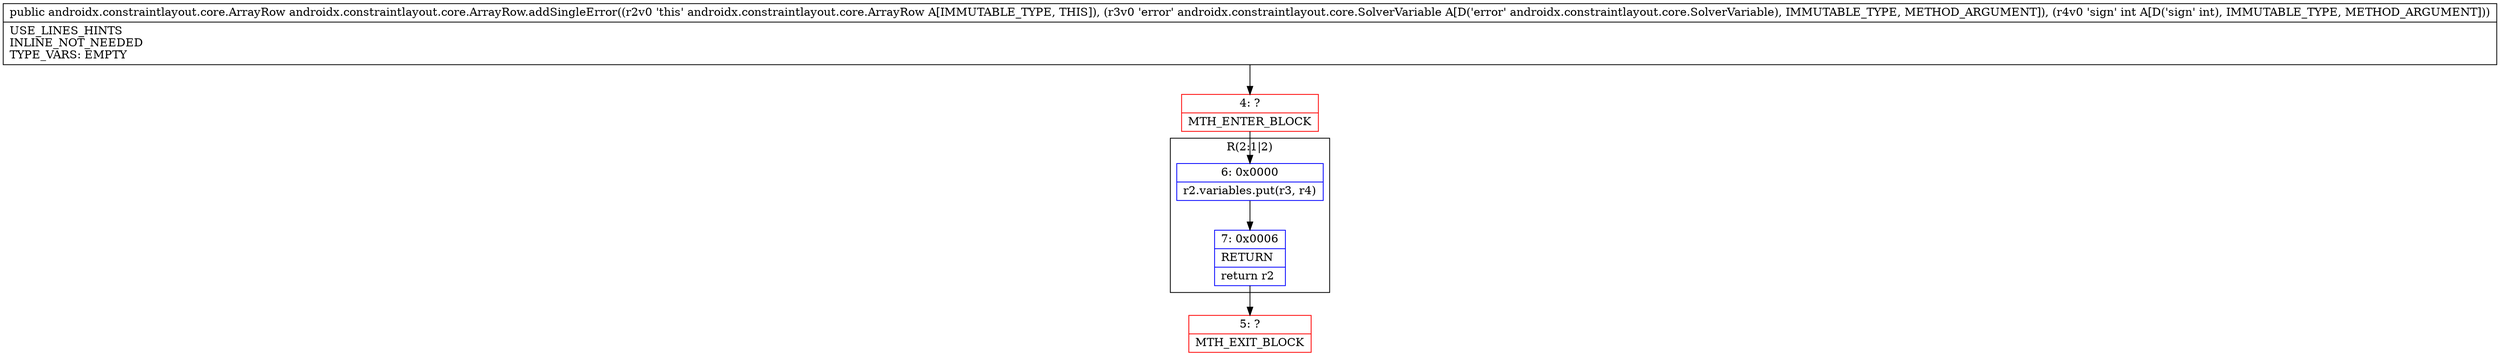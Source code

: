 digraph "CFG forandroidx.constraintlayout.core.ArrayRow.addSingleError(Landroidx\/constraintlayout\/core\/SolverVariable;I)Landroidx\/constraintlayout\/core\/ArrayRow;" {
subgraph cluster_Region_1953148795 {
label = "R(2:1|2)";
node [shape=record,color=blue];
Node_6 [shape=record,label="{6\:\ 0x0000|r2.variables.put(r3, r4)\l}"];
Node_7 [shape=record,label="{7\:\ 0x0006|RETURN\l|return r2\l}"];
}
Node_4 [shape=record,color=red,label="{4\:\ ?|MTH_ENTER_BLOCK\l}"];
Node_5 [shape=record,color=red,label="{5\:\ ?|MTH_EXIT_BLOCK\l}"];
MethodNode[shape=record,label="{public androidx.constraintlayout.core.ArrayRow androidx.constraintlayout.core.ArrayRow.addSingleError((r2v0 'this' androidx.constraintlayout.core.ArrayRow A[IMMUTABLE_TYPE, THIS]), (r3v0 'error' androidx.constraintlayout.core.SolverVariable A[D('error' androidx.constraintlayout.core.SolverVariable), IMMUTABLE_TYPE, METHOD_ARGUMENT]), (r4v0 'sign' int A[D('sign' int), IMMUTABLE_TYPE, METHOD_ARGUMENT]))  | USE_LINES_HINTS\lINLINE_NOT_NEEDED\lTYPE_VARS: EMPTY\l}"];
MethodNode -> Node_4;Node_6 -> Node_7;
Node_7 -> Node_5;
Node_4 -> Node_6;
}

